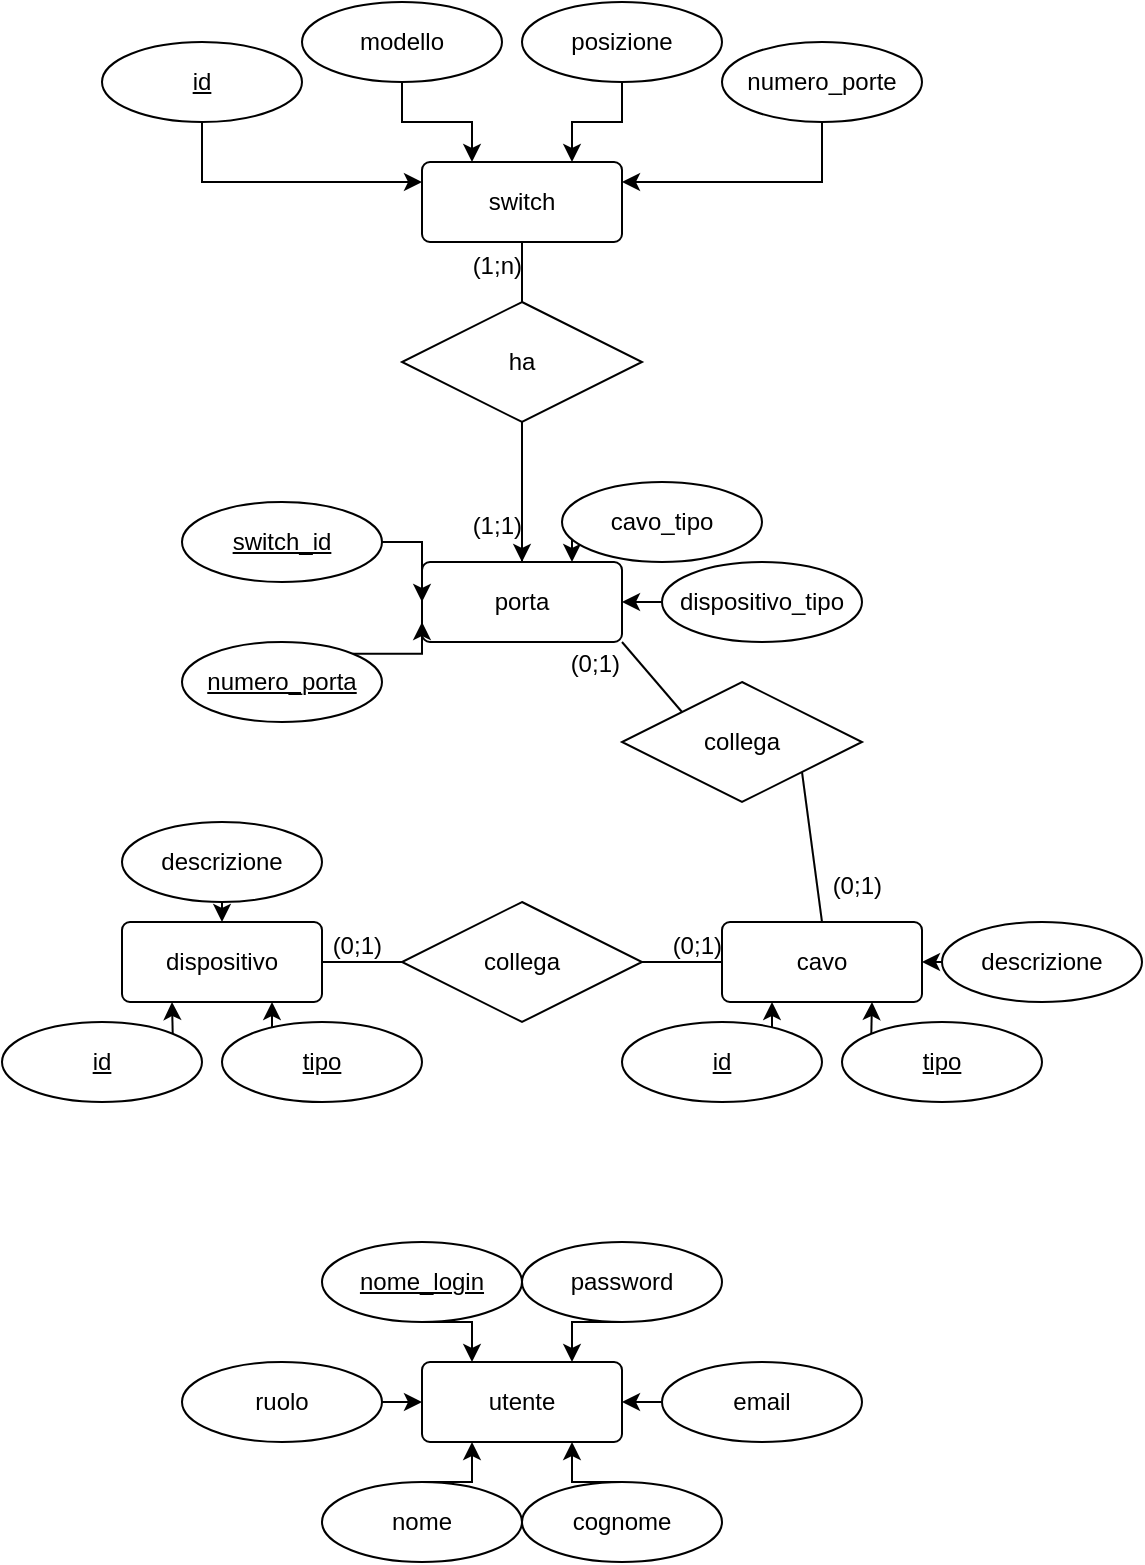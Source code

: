 <mxfile version="13.7.5" type="device"><diagram id="R2lEEEUBdFMjLlhIrx00" name="Page-1"><mxGraphModel dx="1422" dy="713" grid="1" gridSize="10" guides="1" tooltips="1" connect="1" arrows="1" fold="1" page="1" pageScale="1" pageWidth="850" pageHeight="1100" math="0" shadow="0" extFonts="Permanent Marker^https://fonts.googleapis.com/css?family=Permanent+Marker"><root><mxCell id="0"/><mxCell id="1" parent="0"/><mxCell id="G7n4T4N7k4rPxcXfdLJF-1" value="switch" style="rounded=1;arcSize=10;whiteSpace=wrap;html=1;align=center;" parent="1" vertex="1"><mxGeometry x="390" y="140" width="100" height="40" as="geometry"/></mxCell><mxCell id="G7n4T4N7k4rPxcXfdLJF-14" style="edgeStyle=orthogonalEdgeStyle;rounded=0;orthogonalLoop=1;jettySize=auto;html=1;entryX=0;entryY=0.25;entryDx=0;entryDy=0;" parent="1" target="G7n4T4N7k4rPxcXfdLJF-1" edge="1"><mxGeometry relative="1" as="geometry"><mxPoint x="280" y="120" as="sourcePoint"/><Array as="points"><mxPoint x="280" y="150"/></Array></mxGeometry></mxCell><mxCell id="G7n4T4N7k4rPxcXfdLJF-10" style="edgeStyle=orthogonalEdgeStyle;rounded=0;orthogonalLoop=1;jettySize=auto;html=1;exitX=0.5;exitY=1;exitDx=0;exitDy=0;entryX=0.75;entryY=0;entryDx=0;entryDy=0;" parent="1" source="G7n4T4N7k4rPxcXfdLJF-4" target="G7n4T4N7k4rPxcXfdLJF-1" edge="1"><mxGeometry relative="1" as="geometry"/></mxCell><mxCell id="G7n4T4N7k4rPxcXfdLJF-4" value="posizione" style="ellipse;whiteSpace=wrap;html=1;align=center;" parent="1" vertex="1"><mxGeometry x="440" y="60" width="100" height="40" as="geometry"/></mxCell><mxCell id="G7n4T4N7k4rPxcXfdLJF-13" style="edgeStyle=orthogonalEdgeStyle;rounded=0;orthogonalLoop=1;jettySize=auto;html=1;exitX=0.5;exitY=1;exitDx=0;exitDy=0;entryX=1;entryY=0.25;entryDx=0;entryDy=0;" parent="1" source="G7n4T4N7k4rPxcXfdLJF-6" target="G7n4T4N7k4rPxcXfdLJF-1" edge="1"><mxGeometry relative="1" as="geometry"/></mxCell><mxCell id="G7n4T4N7k4rPxcXfdLJF-6" value="numero_porte" style="ellipse;whiteSpace=wrap;html=1;align=center;" parent="1" vertex="1"><mxGeometry x="540" y="80" width="100" height="40" as="geometry"/></mxCell><mxCell id="G7n4T4N7k4rPxcXfdLJF-7" value="id" style="ellipse;whiteSpace=wrap;html=1;align=center;fontStyle=4;" parent="1" vertex="1"><mxGeometry x="230" y="80" width="100" height="40" as="geometry"/></mxCell><mxCell id="G7n4T4N7k4rPxcXfdLJF-16" value="dispositivo" style="rounded=1;arcSize=10;whiteSpace=wrap;html=1;align=center;" parent="1" vertex="1"><mxGeometry x="240" y="520" width="100" height="40" as="geometry"/></mxCell><mxCell id="G7n4T4N7k4rPxcXfdLJF-17" value="cavo" style="rounded=1;arcSize=10;whiteSpace=wrap;html=1;align=center;" parent="1" vertex="1"><mxGeometry x="540" y="520" width="100" height="40" as="geometry"/></mxCell><mxCell id="G7n4T4N7k4rPxcXfdLJF-19" style="edgeStyle=orthogonalEdgeStyle;rounded=0;orthogonalLoop=1;jettySize=auto;html=1;exitX=0.5;exitY=1;exitDx=0;exitDy=0;entryX=0.25;entryY=0;entryDx=0;entryDy=0;" parent="1" source="G7n4T4N7k4rPxcXfdLJF-18" target="G7n4T4N7k4rPxcXfdLJF-1" edge="1"><mxGeometry relative="1" as="geometry"/></mxCell><mxCell id="G7n4T4N7k4rPxcXfdLJF-18" value="modello" style="ellipse;whiteSpace=wrap;html=1;align=center;" parent="1" vertex="1"><mxGeometry x="330" y="60" width="100" height="40" as="geometry"/></mxCell><mxCell id="G7n4T4N7k4rPxcXfdLJF-61" style="edgeStyle=orthogonalEdgeStyle;rounded=0;orthogonalLoop=1;jettySize=auto;html=1;exitX=1;exitY=0;exitDx=0;exitDy=0;entryX=0.25;entryY=1;entryDx=0;entryDy=0;" parent="1" source="G7n4T4N7k4rPxcXfdLJF-20" target="G7n4T4N7k4rPxcXfdLJF-16" edge="1"><mxGeometry relative="1" as="geometry"/></mxCell><mxCell id="G7n4T4N7k4rPxcXfdLJF-20" value="id" style="ellipse;whiteSpace=wrap;html=1;align=center;fontStyle=4;" parent="1" vertex="1"><mxGeometry x="180" y="570" width="100" height="40" as="geometry"/></mxCell><mxCell id="G7n4T4N7k4rPxcXfdLJF-62" style="edgeStyle=orthogonalEdgeStyle;rounded=0;orthogonalLoop=1;jettySize=auto;html=1;exitX=0;exitY=0;exitDx=0;exitDy=0;entryX=0.75;entryY=1;entryDx=0;entryDy=0;" parent="1" source="G7n4T4N7k4rPxcXfdLJF-21" target="G7n4T4N7k4rPxcXfdLJF-16" edge="1"><mxGeometry relative="1" as="geometry"/></mxCell><mxCell id="G7n4T4N7k4rPxcXfdLJF-21" value="tipo" style="ellipse;whiteSpace=wrap;html=1;align=center;fontStyle=4" parent="1" vertex="1"><mxGeometry x="290" y="570" width="100" height="40" as="geometry"/></mxCell><mxCell id="G7n4T4N7k4rPxcXfdLJF-63" style="edgeStyle=orthogonalEdgeStyle;rounded=0;orthogonalLoop=1;jettySize=auto;html=1;exitX=1;exitY=0;exitDx=0;exitDy=0;entryX=0.25;entryY=1;entryDx=0;entryDy=0;" parent="1" source="G7n4T4N7k4rPxcXfdLJF-22" target="G7n4T4N7k4rPxcXfdLJF-17" edge="1"><mxGeometry relative="1" as="geometry"/></mxCell><mxCell id="G7n4T4N7k4rPxcXfdLJF-22" value="id" style="ellipse;whiteSpace=wrap;html=1;align=center;fontStyle=4;" parent="1" vertex="1"><mxGeometry x="490" y="570" width="100" height="40" as="geometry"/></mxCell><mxCell id="G7n4T4N7k4rPxcXfdLJF-64" style="edgeStyle=orthogonalEdgeStyle;rounded=0;orthogonalLoop=1;jettySize=auto;html=1;exitX=0;exitY=0;exitDx=0;exitDy=0;entryX=0.75;entryY=1;entryDx=0;entryDy=0;" parent="1" source="G7n4T4N7k4rPxcXfdLJF-23" target="G7n4T4N7k4rPxcXfdLJF-17" edge="1"><mxGeometry relative="1" as="geometry"/></mxCell><mxCell id="G7n4T4N7k4rPxcXfdLJF-23" value="tipo" style="ellipse;whiteSpace=wrap;html=1;align=center;fontStyle=4" parent="1" vertex="1"><mxGeometry x="600" y="570" width="100" height="40" as="geometry"/></mxCell><mxCell id="G7n4T4N7k4rPxcXfdLJF-30" value="porta" style="rounded=1;arcSize=10;whiteSpace=wrap;html=1;align=center;" parent="1" vertex="1"><mxGeometry x="390" y="340" width="100" height="40" as="geometry"/></mxCell><mxCell id="G7n4T4N7k4rPxcXfdLJF-31" value="collega" style="shape=rhombus;perimeter=rhombusPerimeter;whiteSpace=wrap;html=1;align=center;" parent="1" vertex="1"><mxGeometry x="380" y="510" width="120" height="60" as="geometry"/></mxCell><mxCell id="G7n4T4N7k4rPxcXfdLJF-33" value="" style="endArrow=none;html=1;rounded=0;exitX=1;exitY=0.5;exitDx=0;exitDy=0;entryX=0;entryY=0.5;entryDx=0;entryDy=0;" parent="1" source="G7n4T4N7k4rPxcXfdLJF-16" target="G7n4T4N7k4rPxcXfdLJF-31" edge="1"><mxGeometry relative="1" as="geometry"><mxPoint x="340" y="500" as="sourcePoint"/><mxPoint x="360" y="520" as="targetPoint"/></mxGeometry></mxCell><mxCell id="G7n4T4N7k4rPxcXfdLJF-34" value="(0;1)" style="resizable=0;html=1;align=right;verticalAlign=bottom;" parent="G7n4T4N7k4rPxcXfdLJF-33" connectable="0" vertex="1"><mxGeometry x="1" relative="1" as="geometry"><mxPoint x="-10" as="offset"/></mxGeometry></mxCell><mxCell id="G7n4T4N7k4rPxcXfdLJF-35" value="" style="endArrow=none;html=1;rounded=0;exitX=0;exitY=0.5;exitDx=0;exitDy=0;entryX=1;entryY=0.5;entryDx=0;entryDy=0;" parent="1" source="G7n4T4N7k4rPxcXfdLJF-17" target="G7n4T4N7k4rPxcXfdLJF-31" edge="1"><mxGeometry relative="1" as="geometry"><mxPoint x="510" y="550" as="sourcePoint"/><mxPoint x="530" y="530" as="targetPoint"/></mxGeometry></mxCell><mxCell id="G7n4T4N7k4rPxcXfdLJF-36" value="(0;1)" style="resizable=0;html=1;align=right;verticalAlign=bottom;" parent="G7n4T4N7k4rPxcXfdLJF-35" connectable="0" vertex="1"><mxGeometry x="1" relative="1" as="geometry"><mxPoint x="40" as="offset"/></mxGeometry></mxCell><mxCell id="G7n4T4N7k4rPxcXfdLJF-37" value="collega" style="shape=rhombus;perimeter=rhombusPerimeter;whiteSpace=wrap;html=1;align=center;" parent="1" vertex="1"><mxGeometry x="490" y="400" width="120" height="60" as="geometry"/></mxCell><mxCell id="G7n4T4N7k4rPxcXfdLJF-38" value="" style="endArrow=none;html=1;rounded=0;entryX=1;entryY=1;entryDx=0;entryDy=0;exitX=0.5;exitY=0;exitDx=0;exitDy=0;" parent="1" source="G7n4T4N7k4rPxcXfdLJF-17" target="G7n4T4N7k4rPxcXfdLJF-37" edge="1"><mxGeometry relative="1" as="geometry"><mxPoint x="340" y="440" as="sourcePoint"/><mxPoint x="500" y="440" as="targetPoint"/></mxGeometry></mxCell><mxCell id="G7n4T4N7k4rPxcXfdLJF-39" value="(0;1)&lt;br&gt;" style="resizable=0;html=1;align=right;verticalAlign=bottom;" parent="G7n4T4N7k4rPxcXfdLJF-38" connectable="0" vertex="1"><mxGeometry x="1" relative="1" as="geometry"><mxPoint x="40.04" y="65.33" as="offset"/></mxGeometry></mxCell><mxCell id="G7n4T4N7k4rPxcXfdLJF-40" value="" style="endArrow=none;html=1;rounded=0;entryX=0;entryY=0;entryDx=0;entryDy=0;exitX=1;exitY=1;exitDx=0;exitDy=0;" parent="1" source="G7n4T4N7k4rPxcXfdLJF-30" target="G7n4T4N7k4rPxcXfdLJF-37" edge="1"><mxGeometry relative="1" as="geometry"><mxPoint x="340" y="440" as="sourcePoint"/><mxPoint x="500" y="440" as="targetPoint"/></mxGeometry></mxCell><mxCell id="G7n4T4N7k4rPxcXfdLJF-41" value="(0;1)" style="resizable=0;html=1;align=right;verticalAlign=bottom;" parent="G7n4T4N7k4rPxcXfdLJF-40" connectable="0" vertex="1"><mxGeometry x="1" relative="1" as="geometry"><mxPoint x="-29.94" y="-14.93" as="offset"/></mxGeometry></mxCell><mxCell id="G7n4T4N7k4rPxcXfdLJF-53" value="" style="edgeStyle=orthogonalEdgeStyle;rounded=0;orthogonalLoop=1;jettySize=auto;html=1;" parent="1" source="G7n4T4N7k4rPxcXfdLJF-42" target="G7n4T4N7k4rPxcXfdLJF-30" edge="1"><mxGeometry relative="1" as="geometry"/></mxCell><mxCell id="G7n4T4N7k4rPxcXfdLJF-42" value="ha" style="shape=rhombus;perimeter=rhombusPerimeter;whiteSpace=wrap;html=1;align=center;" parent="1" vertex="1"><mxGeometry x="380" y="210" width="120" height="60" as="geometry"/></mxCell><mxCell id="G7n4T4N7k4rPxcXfdLJF-45" value="" style="endArrow=none;html=1;rounded=0;entryX=0.5;entryY=1;entryDx=0;entryDy=0;exitX=0.5;exitY=0;exitDx=0;exitDy=0;" parent="1" source="G7n4T4N7k4rPxcXfdLJF-30" target="G7n4T4N7k4rPxcXfdLJF-42" edge="1"><mxGeometry relative="1" as="geometry"><mxPoint x="340" y="390" as="sourcePoint"/><mxPoint x="500" y="390" as="targetPoint"/></mxGeometry></mxCell><mxCell id="G7n4T4N7k4rPxcXfdLJF-46" value="(1;1)" style="resizable=0;html=1;align=right;verticalAlign=bottom;" parent="G7n4T4N7k4rPxcXfdLJF-45" connectable="0" vertex="1"><mxGeometry x="1" relative="1" as="geometry"><mxPoint y="60" as="offset"/></mxGeometry></mxCell><mxCell id="G7n4T4N7k4rPxcXfdLJF-51" value="" style="endArrow=none;html=1;rounded=0;exitX=0.5;exitY=1;exitDx=0;exitDy=0;entryX=0.5;entryY=0;entryDx=0;entryDy=0;" parent="1" source="G7n4T4N7k4rPxcXfdLJF-1" target="G7n4T4N7k4rPxcXfdLJF-42" edge="1"><mxGeometry relative="1" as="geometry"><mxPoint x="340" y="390" as="sourcePoint"/><mxPoint x="500" y="390" as="targetPoint"/></mxGeometry></mxCell><mxCell id="G7n4T4N7k4rPxcXfdLJF-52" value="(1;n)" style="resizable=0;html=1;align=right;verticalAlign=bottom;" parent="G7n4T4N7k4rPxcXfdLJF-51" connectable="0" vertex="1"><mxGeometry x="1" relative="1" as="geometry"><mxPoint y="-10" as="offset"/></mxGeometry></mxCell><mxCell id="G7n4T4N7k4rPxcXfdLJF-57" style="edgeStyle=orthogonalEdgeStyle;rounded=0;orthogonalLoop=1;jettySize=auto;html=1;exitX=1;exitY=0.5;exitDx=0;exitDy=0;" parent="1" source="G7n4T4N7k4rPxcXfdLJF-54" edge="1"><mxGeometry relative="1" as="geometry"><mxPoint x="390" y="360" as="targetPoint"/></mxGeometry></mxCell><mxCell id="G7n4T4N7k4rPxcXfdLJF-54" value="switch_id" style="ellipse;whiteSpace=wrap;html=1;align=center;fontStyle=4;" parent="1" vertex="1"><mxGeometry x="270" y="310" width="100" height="40" as="geometry"/></mxCell><mxCell id="B3CRnPO2sCqdGb9LZtp1-7" style="edgeStyle=orthogonalEdgeStyle;rounded=0;orthogonalLoop=1;jettySize=auto;html=1;exitX=1;exitY=0;exitDx=0;exitDy=0;entryX=0;entryY=0.75;entryDx=0;entryDy=0;" parent="1" source="G7n4T4N7k4rPxcXfdLJF-58" target="G7n4T4N7k4rPxcXfdLJF-30" edge="1"><mxGeometry relative="1" as="geometry"/></mxCell><mxCell id="G7n4T4N7k4rPxcXfdLJF-58" value="&lt;u&gt;numero_porta&lt;/u&gt;" style="ellipse;whiteSpace=wrap;html=1;align=center;" parent="1" vertex="1"><mxGeometry x="270" y="380" width="100" height="40" as="geometry"/></mxCell><mxCell id="G7n4T4N7k4rPxcXfdLJF-65" value="utente" style="rounded=1;arcSize=10;whiteSpace=wrap;html=1;align=center;" parent="1" vertex="1"><mxGeometry x="390" y="740" width="100" height="40" as="geometry"/></mxCell><mxCell id="G7n4T4N7k4rPxcXfdLJF-67" style="edgeStyle=orthogonalEdgeStyle;rounded=0;orthogonalLoop=1;jettySize=auto;html=1;exitX=0.5;exitY=1;exitDx=0;exitDy=0;entryX=0.25;entryY=0;entryDx=0;entryDy=0;" parent="1" source="G7n4T4N7k4rPxcXfdLJF-66" target="G7n4T4N7k4rPxcXfdLJF-65" edge="1"><mxGeometry relative="1" as="geometry"/></mxCell><mxCell id="G7n4T4N7k4rPxcXfdLJF-66" value="nome_login" style="ellipse;whiteSpace=wrap;html=1;align=center;fontStyle=4;" parent="1" vertex="1"><mxGeometry x="340" y="680" width="100" height="40" as="geometry"/></mxCell><mxCell id="G7n4T4N7k4rPxcXfdLJF-70" style="edgeStyle=orthogonalEdgeStyle;rounded=0;orthogonalLoop=1;jettySize=auto;html=1;exitX=0.5;exitY=1;exitDx=0;exitDy=0;entryX=0.75;entryY=0;entryDx=0;entryDy=0;" parent="1" source="G7n4T4N7k4rPxcXfdLJF-68" target="G7n4T4N7k4rPxcXfdLJF-65" edge="1"><mxGeometry relative="1" as="geometry"/></mxCell><mxCell id="G7n4T4N7k4rPxcXfdLJF-68" value="password" style="ellipse;whiteSpace=wrap;html=1;align=center;" parent="1" vertex="1"><mxGeometry x="440" y="680" width="100" height="40" as="geometry"/></mxCell><mxCell id="G7n4T4N7k4rPxcXfdLJF-72" style="edgeStyle=orthogonalEdgeStyle;rounded=0;orthogonalLoop=1;jettySize=auto;html=1;exitX=0;exitY=0.5;exitDx=0;exitDy=0;entryX=1;entryY=0.5;entryDx=0;entryDy=0;" parent="1" source="G7n4T4N7k4rPxcXfdLJF-71" target="G7n4T4N7k4rPxcXfdLJF-65" edge="1"><mxGeometry relative="1" as="geometry"/></mxCell><mxCell id="G7n4T4N7k4rPxcXfdLJF-71" value="email" style="ellipse;whiteSpace=wrap;html=1;align=center;" parent="1" vertex="1"><mxGeometry x="510" y="740" width="100" height="40" as="geometry"/></mxCell><mxCell id="G7n4T4N7k4rPxcXfdLJF-75" style="edgeStyle=orthogonalEdgeStyle;rounded=0;orthogonalLoop=1;jettySize=auto;html=1;exitX=0.5;exitY=0;exitDx=0;exitDy=0;entryX=0.25;entryY=1;entryDx=0;entryDy=0;" parent="1" source="G7n4T4N7k4rPxcXfdLJF-73" target="G7n4T4N7k4rPxcXfdLJF-65" edge="1"><mxGeometry relative="1" as="geometry"/></mxCell><mxCell id="G7n4T4N7k4rPxcXfdLJF-73" value="nome" style="ellipse;whiteSpace=wrap;html=1;align=center;" parent="1" vertex="1"><mxGeometry x="340" y="800" width="100" height="40" as="geometry"/></mxCell><mxCell id="G7n4T4N7k4rPxcXfdLJF-76" style="edgeStyle=orthogonalEdgeStyle;rounded=0;orthogonalLoop=1;jettySize=auto;html=1;exitX=0.5;exitY=0;exitDx=0;exitDy=0;entryX=0.75;entryY=1;entryDx=0;entryDy=0;" parent="1" source="G7n4T4N7k4rPxcXfdLJF-74" target="G7n4T4N7k4rPxcXfdLJF-65" edge="1"><mxGeometry relative="1" as="geometry"/></mxCell><mxCell id="G7n4T4N7k4rPxcXfdLJF-74" value="cognome" style="ellipse;whiteSpace=wrap;html=1;align=center;" parent="1" vertex="1"><mxGeometry x="440" y="800" width="100" height="40" as="geometry"/></mxCell><mxCell id="G7n4T4N7k4rPxcXfdLJF-80" style="edgeStyle=orthogonalEdgeStyle;rounded=0;orthogonalLoop=1;jettySize=auto;html=1;exitX=0;exitY=0.5;exitDx=0;exitDy=0;entryX=1;entryY=0.5;entryDx=0;entryDy=0;" parent="1" source="G7n4T4N7k4rPxcXfdLJF-77" target="G7n4T4N7k4rPxcXfdLJF-30" edge="1"><mxGeometry relative="1" as="geometry"/></mxCell><mxCell id="G7n4T4N7k4rPxcXfdLJF-77" value="dispositivo_tipo" style="ellipse;whiteSpace=wrap;html=1;align=center;" parent="1" vertex="1"><mxGeometry x="510" y="340" width="100" height="40" as="geometry"/></mxCell><mxCell id="G7n4T4N7k4rPxcXfdLJF-79" style="edgeStyle=orthogonalEdgeStyle;rounded=0;orthogonalLoop=1;jettySize=auto;html=1;exitX=0;exitY=0.5;exitDx=0;exitDy=0;entryX=0.75;entryY=0;entryDx=0;entryDy=0;" parent="1" source="G7n4T4N7k4rPxcXfdLJF-78" target="G7n4T4N7k4rPxcXfdLJF-30" edge="1"><mxGeometry relative="1" as="geometry"/></mxCell><mxCell id="G7n4T4N7k4rPxcXfdLJF-78" value="cavo_tipo" style="ellipse;whiteSpace=wrap;html=1;align=center;" parent="1" vertex="1"><mxGeometry x="460" y="300" width="100" height="40" as="geometry"/></mxCell><mxCell id="B3CRnPO2sCqdGb9LZtp1-4" style="edgeStyle=orthogonalEdgeStyle;rounded=0;orthogonalLoop=1;jettySize=auto;html=1;exitX=0.5;exitY=1;exitDx=0;exitDy=0;entryX=0.5;entryY=0;entryDx=0;entryDy=0;" parent="1" source="B3CRnPO2sCqdGb9LZtp1-3" target="G7n4T4N7k4rPxcXfdLJF-16" edge="1"><mxGeometry relative="1" as="geometry"/></mxCell><mxCell id="B3CRnPO2sCqdGb9LZtp1-3" value="descrizione" style="ellipse;whiteSpace=wrap;html=1;align=center;" parent="1" vertex="1"><mxGeometry x="240" y="470" width="100" height="40" as="geometry"/></mxCell><mxCell id="B3CRnPO2sCqdGb9LZtp1-6" style="edgeStyle=orthogonalEdgeStyle;rounded=0;orthogonalLoop=1;jettySize=auto;html=1;exitX=0;exitY=0.5;exitDx=0;exitDy=0;entryX=1;entryY=0.5;entryDx=0;entryDy=0;" parent="1" source="B3CRnPO2sCqdGb9LZtp1-5" target="G7n4T4N7k4rPxcXfdLJF-17" edge="1"><mxGeometry relative="1" as="geometry"/></mxCell><mxCell id="B3CRnPO2sCqdGb9LZtp1-5" value="descrizione" style="ellipse;whiteSpace=wrap;html=1;align=center;" parent="1" vertex="1"><mxGeometry x="650" y="520" width="100" height="40" as="geometry"/></mxCell><mxCell id="cn_JXRg3pxFtWAAZ1kol-2" style="edgeStyle=orthogonalEdgeStyle;rounded=0;orthogonalLoop=1;jettySize=auto;html=1;exitX=1;exitY=0.5;exitDx=0;exitDy=0;entryX=0;entryY=0.5;entryDx=0;entryDy=0;" edge="1" parent="1" source="cn_JXRg3pxFtWAAZ1kol-1" target="G7n4T4N7k4rPxcXfdLJF-65"><mxGeometry relative="1" as="geometry"/></mxCell><mxCell id="cn_JXRg3pxFtWAAZ1kol-1" value="ruolo" style="ellipse;whiteSpace=wrap;html=1;align=center;" vertex="1" parent="1"><mxGeometry x="270" y="740" width="100" height="40" as="geometry"/></mxCell></root></mxGraphModel></diagram></mxfile>